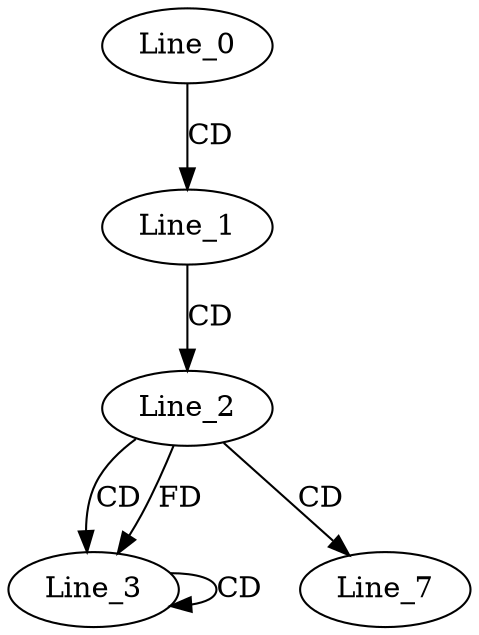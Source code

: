 digraph G {
  Line_0;
  Line_1;
  Line_2;
  Line_3;
  Line_3;
  Line_7;
  Line_0 -> Line_1 [ label="CD" ];
  Line_1 -> Line_2 [ label="CD" ];
  Line_2 -> Line_3 [ label="CD" ];
  Line_3 -> Line_3 [ label="CD" ];
  Line_2 -> Line_3 [ label="FD" ];
  Line_2 -> Line_7 [ label="CD" ];
}
